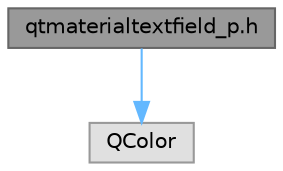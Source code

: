 digraph "qtmaterialtextfield_p.h"
{
 // LATEX_PDF_SIZE
  bgcolor="transparent";
  edge [fontname=Helvetica,fontsize=10,labelfontname=Helvetica,labelfontsize=10];
  node [fontname=Helvetica,fontsize=10,shape=box,height=0.2,width=0.4];
  Node1 [id="Node000001",label="qtmaterialtextfield_p.h",height=0.2,width=0.4,color="gray40", fillcolor="grey60", style="filled", fontcolor="black",tooltip="定义 QtMaterialTextFieldPrivate 类，提供 QtMaterialTextField 的私有实现"];
  Node1 -> Node2 [id="edge1_Node000001_Node000002",color="steelblue1",style="solid",tooltip=" "];
  Node2 [id="Node000002",label="QColor",height=0.2,width=0.4,color="grey60", fillcolor="#E0E0E0", style="filled",tooltip=" "];
}
